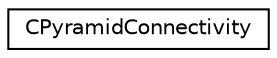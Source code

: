 digraph "Graphical Class Hierarchy"
{
 // LATEX_PDF_SIZE
  edge [fontname="Helvetica",fontsize="10",labelfontname="Helvetica",labelfontsize="10"];
  node [fontname="Helvetica",fontsize="10",shape=record];
  rankdir="LR";
  Node0 [label="CPyramidConnectivity",height=0.2,width=0.4,color="black", fillcolor="white", style="filled",URL="$structCPyramidConnectivity.html",tooltip=" "];
}
